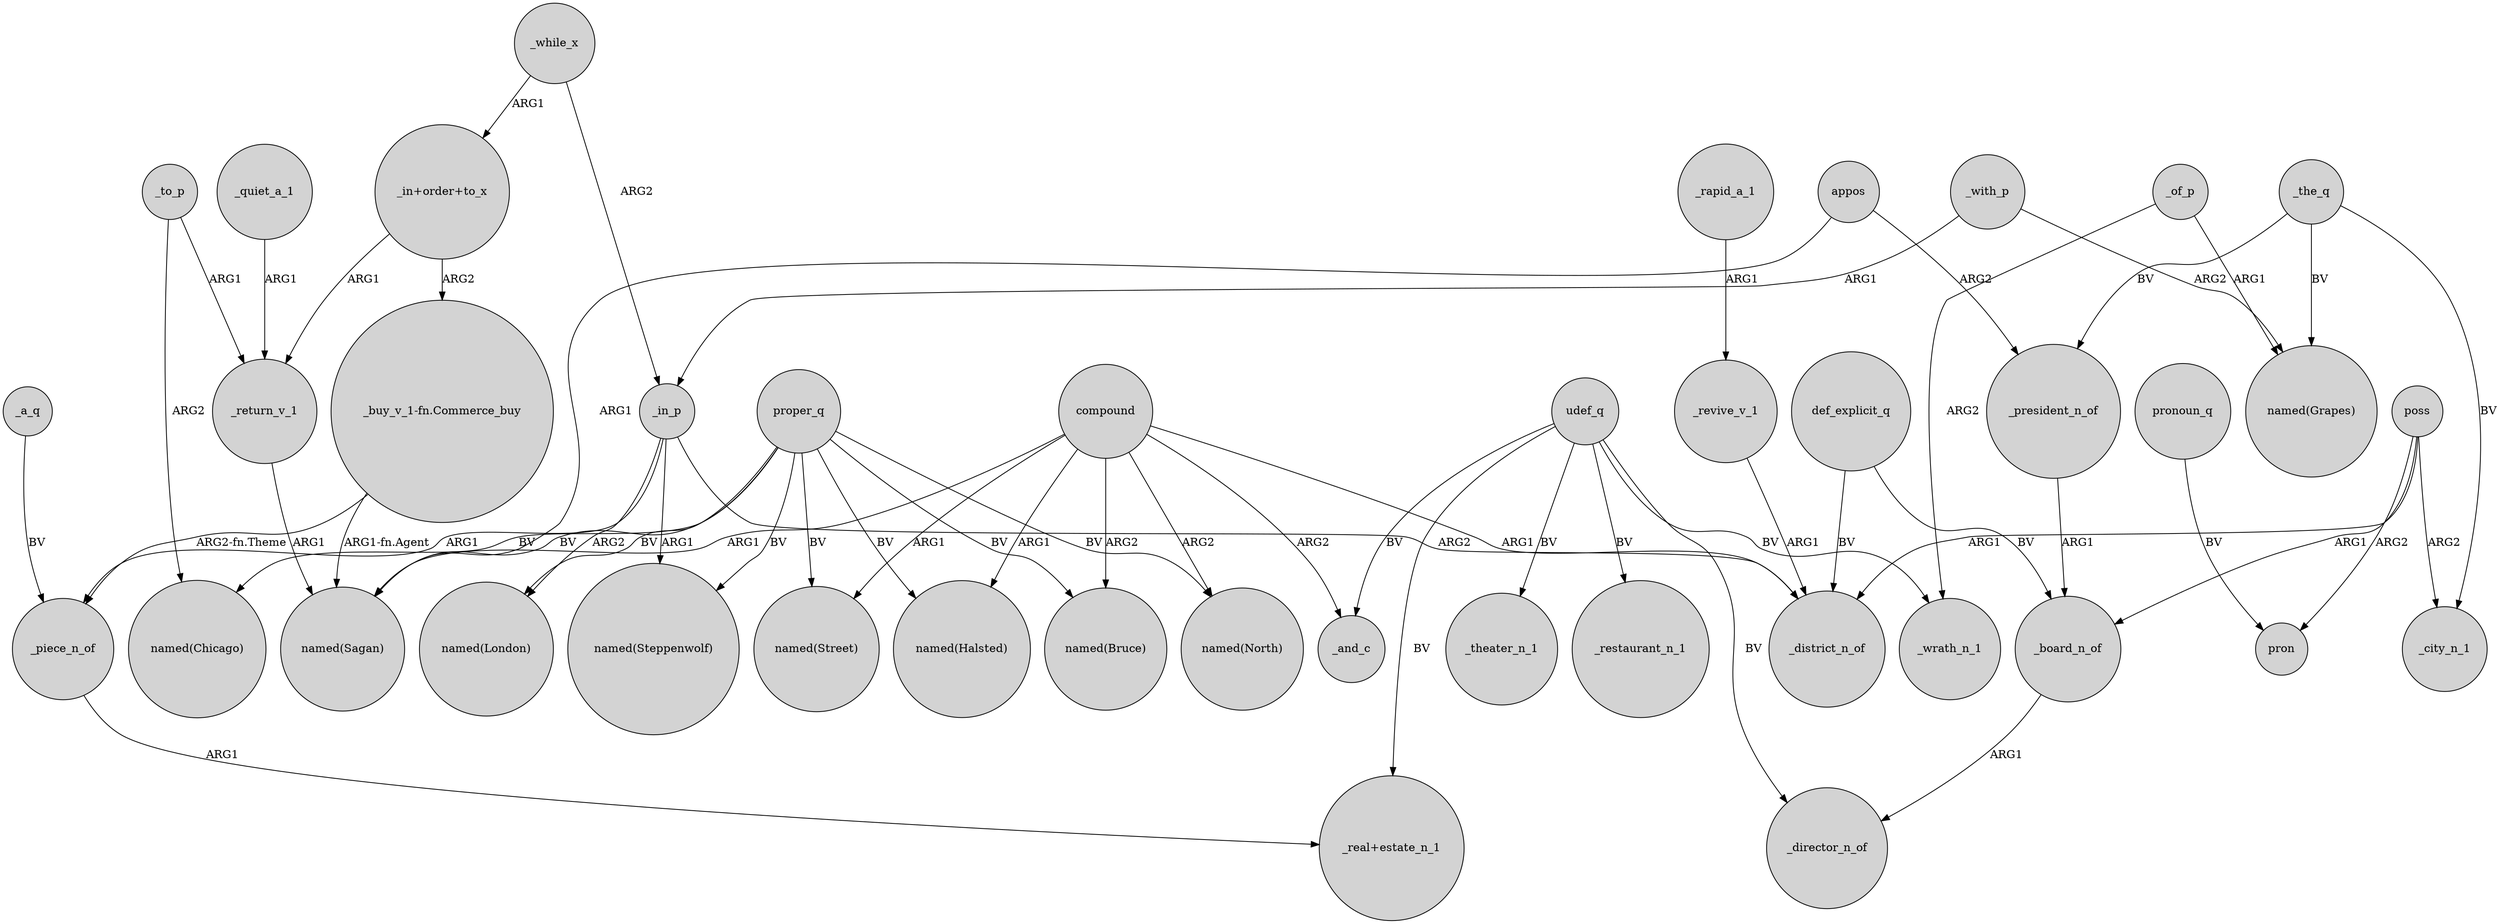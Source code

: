 digraph {
	node [shape=circle style=filled]
	compound -> "named(North)" [label=ARG2]
	proper_q -> "named(Chicago)" [label=BV]
	_while_x -> _in_p [label=ARG2]
	_with_p -> "named(Grapes)" [label=ARG2]
	compound -> "named(Bruce)" [label=ARG2]
	_to_p -> _return_v_1 [label=ARG1]
	proper_q -> "named(North)" [label=BV]
	poss -> pron [label=ARG2]
	"_buy_v_1-fn.Commerce_buy" -> _piece_n_of [label="ARG2-fn.Theme"]
	_in_p -> _piece_n_of [label=ARG1]
	"_in+order+to_x" -> "_buy_v_1-fn.Commerce_buy" [label=ARG2]
	compound -> "named(Street)" [label=ARG1]
	_in_p -> "named(London)" [label=ARG2]
	udef_q -> _theater_n_1 [label=BV]
	proper_q -> "named(Halsted)" [label=BV]
	_board_n_of -> _director_n_of [label=ARG1]
	"_in+order+to_x" -> _return_v_1 [label=ARG1]
	proper_q -> "named(Steppenwolf)" [label=BV]
	proper_q -> "named(Bruce)" [label=BV]
	poss -> _board_n_of [label=ARG1]
	def_explicit_q -> _board_n_of [label=BV]
	"_buy_v_1-fn.Commerce_buy" -> "named(Sagan)" [label="ARG1-fn.Agent"]
	_rapid_a_1 -> _revive_v_1 [label=ARG1]
	poss -> _district_n_of [label=ARG1]
	_while_x -> "_in+order+to_x" [label=ARG1]
	_revive_v_1 -> _district_n_of [label=ARG1]
	_quiet_a_1 -> _return_v_1 [label=ARG1]
	proper_q -> "named(Street)" [label=BV]
	appos -> _president_n_of [label=ARG2]
	_president_n_of -> _board_n_of [label=ARG1]
	appos -> "named(Sagan)" [label=ARG1]
	pronoun_q -> pron [label=BV]
	_to_p -> "named(Chicago)" [label=ARG2]
	_piece_n_of -> "_real+estate_n_1" [label=ARG1]
	_in_p -> _district_n_of [label=ARG2]
	compound -> _and_c [label=ARG2]
	udef_q -> "_real+estate_n_1" [label=BV]
	udef_q -> _wrath_n_1 [label=BV]
	_return_v_1 -> "named(Sagan)" [label=ARG1]
	_the_q -> _president_n_of [label=BV]
	compound -> "named(Halsted)" [label=ARG1]
	_the_q -> _city_n_1 [label=BV]
	_in_p -> "named(Steppenwolf)" [label=ARG1]
	_of_p -> _wrath_n_1 [label=ARG2]
	compound -> "named(Sagan)" [label=ARG1]
	proper_q -> "named(London)" [label=BV]
	_of_p -> "named(Grapes)" [label=ARG1]
	_the_q -> "named(Grapes)" [label=BV]
	udef_q -> _restaurant_n_1 [label=BV]
	_a_q -> _piece_n_of [label=BV]
	def_explicit_q -> _district_n_of [label=BV]
	compound -> _district_n_of [label=ARG1]
	poss -> _city_n_1 [label=ARG2]
	_with_p -> _in_p [label=ARG1]
	udef_q -> _and_c [label=BV]
	udef_q -> _director_n_of [label=BV]
	proper_q -> "named(Sagan)" [label=BV]
}
